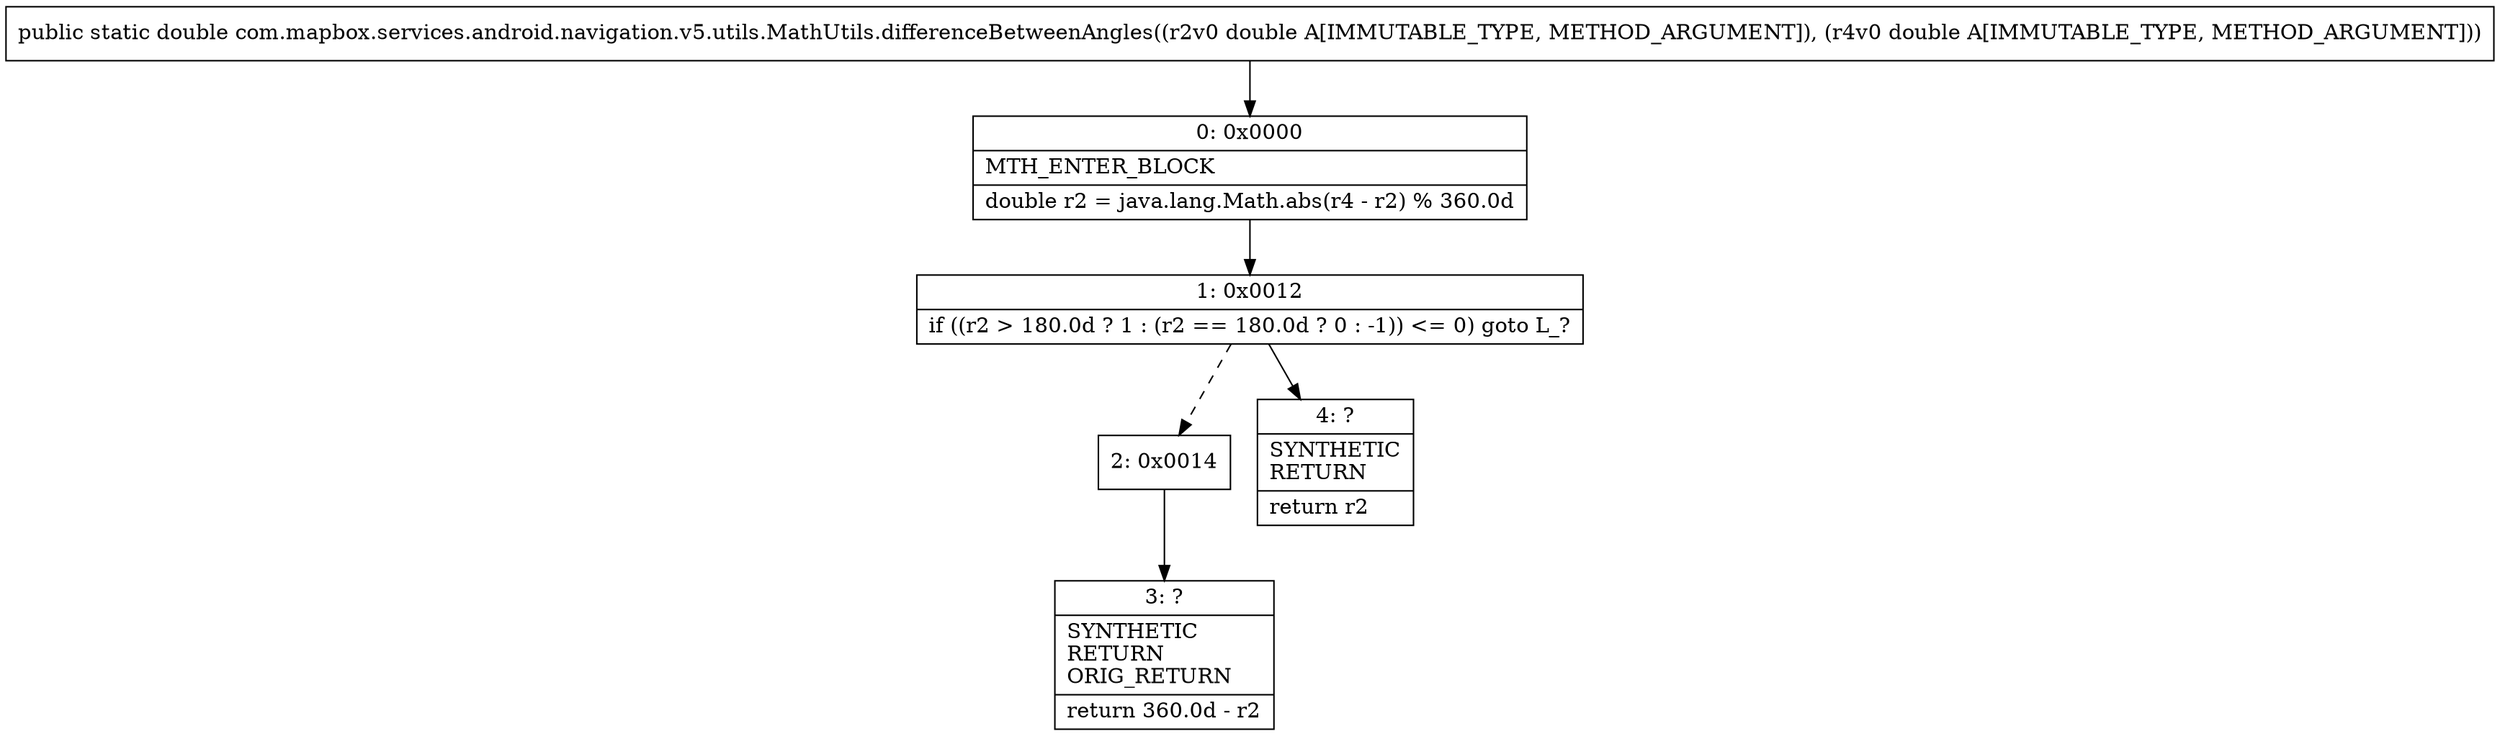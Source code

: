 digraph "CFG forcom.mapbox.services.android.navigation.v5.utils.MathUtils.differenceBetweenAngles(DD)D" {
Node_0 [shape=record,label="{0\:\ 0x0000|MTH_ENTER_BLOCK\l|double r2 = java.lang.Math.abs(r4 \- r2) % 360.0d\l}"];
Node_1 [shape=record,label="{1\:\ 0x0012|if ((r2 \> 180.0d ? 1 : (r2 == 180.0d ? 0 : \-1)) \<= 0) goto L_?\l}"];
Node_2 [shape=record,label="{2\:\ 0x0014}"];
Node_3 [shape=record,label="{3\:\ ?|SYNTHETIC\lRETURN\lORIG_RETURN\l|return 360.0d \- r2\l}"];
Node_4 [shape=record,label="{4\:\ ?|SYNTHETIC\lRETURN\l|return r2\l}"];
MethodNode[shape=record,label="{public static double com.mapbox.services.android.navigation.v5.utils.MathUtils.differenceBetweenAngles((r2v0 double A[IMMUTABLE_TYPE, METHOD_ARGUMENT]), (r4v0 double A[IMMUTABLE_TYPE, METHOD_ARGUMENT])) }"];
MethodNode -> Node_0;
Node_0 -> Node_1;
Node_1 -> Node_2[style=dashed];
Node_1 -> Node_4;
Node_2 -> Node_3;
}


